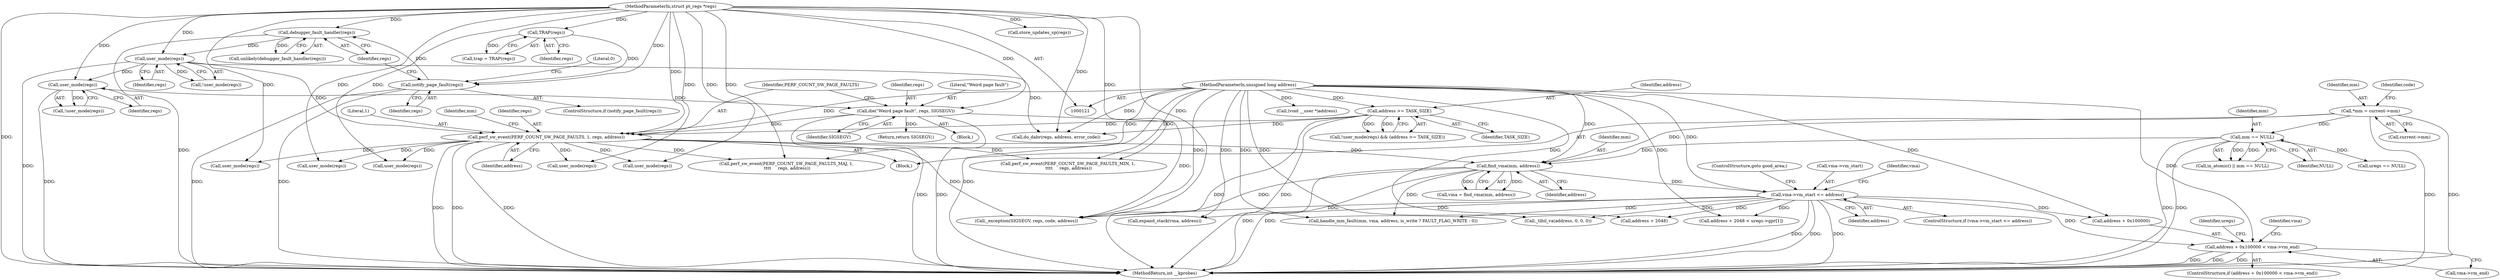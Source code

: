 digraph "0_linux_a8b0ca17b80e92faab46ee7179ba9e99ccb61233_20@pointer" {
"1000270" [label="(Call,address + 0x100000 < vma->vm_end)"];
"1000255" [label="(Call,vma->vm_start <= address)"];
"1000247" [label="(Call,find_vma(mm, address))"];
"1000128" [label="(Call,*mm = current->mm)"];
"1000202" [label="(Call,mm == NULL)"];
"1000216" [label="(Call,perf_sw_event(PERF_COUNT_SW_PAGE_FAULTS, 1, regs, address))"];
"1000181" [label="(Call,user_mode(regs))"];
"1000174" [label="(Call,debugger_fault_handler(regs))"];
"1000168" [label="(Call,notify_page_fault(regs))"];
"1000146" [label="(Call,TRAP(regs))"];
"1000122" [label="(MethodParameterIn,struct pt_regs *regs)"];
"1000212" [label="(Call,die(\"Weird page fault\", regs, SIGSEGV))"];
"1000208" [label="(Call,user_mode(regs))"];
"1000183" [label="(Call,address >= TASK_SIZE)"];
"1000123" [label="(MethodParameterIn,unsigned long address)"];
"1000128" [label="(Call,*mm = current->mm)"];
"1000458" [label="(Call,perf_sw_event(PERF_COUNT_SW_PAGE_FAULTS_MIN, 1,\n \t\t\t\t     regs, address))"];
"1000218" [label="(Literal,1)"];
"1000146" [label="(Call,TRAP(regs))"];
"1000232" [label="(Call,user_mode(regs))"];
"1000175" [label="(Identifier,regs)"];
"1000226" [label="(Identifier,mm)"];
"1000287" [label="(Call,uregs == NULL)"];
"1000280" [label="(Identifier,uregs)"];
"1000399" [label="(Call,handle_mm_fault(mm, vma, address, is_write ? FAULT_FLAG_WRITE : 0))"];
"1000260" [label="(ControlStructure,goto good_area;)"];
"1000217" [label="(Identifier,PERF_COUNT_SW_PAGE_FAULTS)"];
"1000181" [label="(Call,user_mode(regs))"];
"1000193" [label="(Call,do_dabr(regs, address, error_code))"];
"1000136" [label="(Identifier,code)"];
"1000256" [label="(Call,vma->vm_start)"];
"1000245" [label="(Call,vma = find_vma(mm, address))"];
"1000171" [label="(Literal,0)"];
"1000203" [label="(Identifier,mm)"];
"1000213" [label="(Literal,\"Weird page fault\")"];
"1000207" [label="(Call,!user_mode(regs))"];
"1000434" [label="(Call,perf_sw_event(PERF_COUNT_SW_PAGE_FAULTS_MAJ, 1,\n \t\t\t\t     regs, address))"];
"1000255" [label="(Call,vma->vm_start <= address)"];
"1000270" [label="(Call,address + 0x100000 < vma->vm_end)"];
"1000328" [label="(Call,_tlbil_va(address, 0, 0, 0))"];
"1000202" [label="(Call,mm == NULL)"];
"1000520" [label="(Call,user_mode(regs))"];
"1000173" [label="(Call,unlikely(debugger_fault_handler(regs)))"];
"1000123" [label="(MethodParameterIn,unsigned long address)"];
"1000122" [label="(MethodParameterIn,struct pt_regs *regs)"];
"1000294" [label="(Call,address + 2048)"];
"1000209" [label="(Identifier,regs)"];
"1000481" [label="(Call,_exception(SIGSEGV, regs, code, address))"];
"1000182" [label="(Identifier,regs)"];
"1000200" [label="(Call,in_atomic() || mm == NULL)"];
"1000265" [label="(Identifier,vma)"];
"1000554" [label="(MethodReturn,int __kprobes)"];
"1000312" [label="(Identifier,vma)"];
"1000269" [label="(ControlStructure,if (address + 0x100000 < vma->vm_end))"];
"1000259" [label="(Identifier,address)"];
"1000496" [label="(Return,return SIGSEGV;)"];
"1000311" [label="(Call,expand_stack(vma, address))"];
"1000542" [label="(Call,(void __user *)address)"];
"1000212" [label="(Call,die(\"Weird page fault\", regs, SIGSEGV))"];
"1000129" [label="(Identifier,mm)"];
"1000506" [label="(Call,user_mode(regs))"];
"1000174" [label="(Call,debugger_fault_handler(regs))"];
"1000144" [label="(Call,trap = TRAP(regs))"];
"1000167" [label="(ControlStructure,if (notify_page_fault(regs)))"];
"1000307" [label="(Call,store_updates_sp(regs))"];
"1000293" [label="(Call,address + 2048 < uregs->gpr[1])"];
"1000130" [label="(Call,current->mm)"];
"1000220" [label="(Identifier,address)"];
"1000304" [label="(Call,user_mode(regs))"];
"1000147" [label="(Identifier,regs)"];
"1000248" [label="(Identifier,mm)"];
"1000478" [label="(Call,user_mode(regs))"];
"1000214" [label="(Identifier,regs)"];
"1000219" [label="(Identifier,regs)"];
"1000168" [label="(Call,notify_page_fault(regs))"];
"1000249" [label="(Identifier,address)"];
"1000205" [label="(Block,)"];
"1000247" [label="(Call,find_vma(mm, address))"];
"1000215" [label="(Identifier,SIGSEGV)"];
"1000180" [label="(Call,!user_mode(regs))"];
"1000125" [label="(Block,)"];
"1000271" [label="(Call,address + 0x100000)"];
"1000208" [label="(Call,user_mode(regs))"];
"1000179" [label="(Call,!user_mode(regs) && (address >= TASK_SIZE))"];
"1000185" [label="(Identifier,TASK_SIZE)"];
"1000183" [label="(Call,address >= TASK_SIZE)"];
"1000204" [label="(Identifier,NULL)"];
"1000169" [label="(Identifier,regs)"];
"1000254" [label="(ControlStructure,if (vma->vm_start <= address))"];
"1000274" [label="(Call,vma->vm_end)"];
"1000184" [label="(Identifier,address)"];
"1000216" [label="(Call,perf_sw_event(PERF_COUNT_SW_PAGE_FAULTS, 1, regs, address))"];
"1000270" -> "1000269"  [label="AST: "];
"1000270" -> "1000274"  [label="CFG: "];
"1000271" -> "1000270"  [label="AST: "];
"1000274" -> "1000270"  [label="AST: "];
"1000280" -> "1000270"  [label="CFG: "];
"1000312" -> "1000270"  [label="CFG: "];
"1000270" -> "1000554"  [label="DDG: "];
"1000270" -> "1000554"  [label="DDG: "];
"1000270" -> "1000554"  [label="DDG: "];
"1000255" -> "1000270"  [label="DDG: "];
"1000123" -> "1000270"  [label="DDG: "];
"1000255" -> "1000254"  [label="AST: "];
"1000255" -> "1000259"  [label="CFG: "];
"1000256" -> "1000255"  [label="AST: "];
"1000259" -> "1000255"  [label="AST: "];
"1000260" -> "1000255"  [label="CFG: "];
"1000265" -> "1000255"  [label="CFG: "];
"1000255" -> "1000554"  [label="DDG: "];
"1000255" -> "1000554"  [label="DDG: "];
"1000255" -> "1000554"  [label="DDG: "];
"1000247" -> "1000255"  [label="DDG: "];
"1000123" -> "1000255"  [label="DDG: "];
"1000255" -> "1000271"  [label="DDG: "];
"1000255" -> "1000293"  [label="DDG: "];
"1000255" -> "1000294"  [label="DDG: "];
"1000255" -> "1000311"  [label="DDG: "];
"1000255" -> "1000328"  [label="DDG: "];
"1000255" -> "1000399"  [label="DDG: "];
"1000255" -> "1000481"  [label="DDG: "];
"1000247" -> "1000245"  [label="AST: "];
"1000247" -> "1000249"  [label="CFG: "];
"1000248" -> "1000247"  [label="AST: "];
"1000249" -> "1000247"  [label="AST: "];
"1000245" -> "1000247"  [label="CFG: "];
"1000247" -> "1000554"  [label="DDG: "];
"1000247" -> "1000554"  [label="DDG: "];
"1000247" -> "1000245"  [label="DDG: "];
"1000247" -> "1000245"  [label="DDG: "];
"1000128" -> "1000247"  [label="DDG: "];
"1000202" -> "1000247"  [label="DDG: "];
"1000216" -> "1000247"  [label="DDG: "];
"1000123" -> "1000247"  [label="DDG: "];
"1000247" -> "1000399"  [label="DDG: "];
"1000247" -> "1000481"  [label="DDG: "];
"1000128" -> "1000125"  [label="AST: "];
"1000128" -> "1000130"  [label="CFG: "];
"1000129" -> "1000128"  [label="AST: "];
"1000130" -> "1000128"  [label="AST: "];
"1000136" -> "1000128"  [label="CFG: "];
"1000128" -> "1000554"  [label="DDG: "];
"1000128" -> "1000554"  [label="DDG: "];
"1000128" -> "1000202"  [label="DDG: "];
"1000202" -> "1000200"  [label="AST: "];
"1000202" -> "1000204"  [label="CFG: "];
"1000203" -> "1000202"  [label="AST: "];
"1000204" -> "1000202"  [label="AST: "];
"1000200" -> "1000202"  [label="CFG: "];
"1000202" -> "1000554"  [label="DDG: "];
"1000202" -> "1000554"  [label="DDG: "];
"1000202" -> "1000200"  [label="DDG: "];
"1000202" -> "1000200"  [label="DDG: "];
"1000202" -> "1000287"  [label="DDG: "];
"1000216" -> "1000125"  [label="AST: "];
"1000216" -> "1000220"  [label="CFG: "];
"1000217" -> "1000216"  [label="AST: "];
"1000218" -> "1000216"  [label="AST: "];
"1000219" -> "1000216"  [label="AST: "];
"1000220" -> "1000216"  [label="AST: "];
"1000226" -> "1000216"  [label="CFG: "];
"1000216" -> "1000554"  [label="DDG: "];
"1000216" -> "1000554"  [label="DDG: "];
"1000216" -> "1000554"  [label="DDG: "];
"1000181" -> "1000216"  [label="DDG: "];
"1000212" -> "1000216"  [label="DDG: "];
"1000122" -> "1000216"  [label="DDG: "];
"1000183" -> "1000216"  [label="DDG: "];
"1000123" -> "1000216"  [label="DDG: "];
"1000216" -> "1000232"  [label="DDG: "];
"1000216" -> "1000304"  [label="DDG: "];
"1000216" -> "1000434"  [label="DDG: "];
"1000216" -> "1000458"  [label="DDG: "];
"1000216" -> "1000478"  [label="DDG: "];
"1000216" -> "1000481"  [label="DDG: "];
"1000216" -> "1000506"  [label="DDG: "];
"1000216" -> "1000520"  [label="DDG: "];
"1000181" -> "1000180"  [label="AST: "];
"1000181" -> "1000182"  [label="CFG: "];
"1000182" -> "1000181"  [label="AST: "];
"1000180" -> "1000181"  [label="CFG: "];
"1000181" -> "1000554"  [label="DDG: "];
"1000181" -> "1000180"  [label="DDG: "];
"1000174" -> "1000181"  [label="DDG: "];
"1000122" -> "1000181"  [label="DDG: "];
"1000181" -> "1000193"  [label="DDG: "];
"1000181" -> "1000208"  [label="DDG: "];
"1000174" -> "1000173"  [label="AST: "];
"1000174" -> "1000175"  [label="CFG: "];
"1000175" -> "1000174"  [label="AST: "];
"1000173" -> "1000174"  [label="CFG: "];
"1000174" -> "1000554"  [label="DDG: "];
"1000174" -> "1000173"  [label="DDG: "];
"1000168" -> "1000174"  [label="DDG: "];
"1000122" -> "1000174"  [label="DDG: "];
"1000168" -> "1000167"  [label="AST: "];
"1000168" -> "1000169"  [label="CFG: "];
"1000169" -> "1000168"  [label="AST: "];
"1000171" -> "1000168"  [label="CFG: "];
"1000175" -> "1000168"  [label="CFG: "];
"1000168" -> "1000554"  [label="DDG: "];
"1000168" -> "1000554"  [label="DDG: "];
"1000146" -> "1000168"  [label="DDG: "];
"1000122" -> "1000168"  [label="DDG: "];
"1000146" -> "1000144"  [label="AST: "];
"1000146" -> "1000147"  [label="CFG: "];
"1000147" -> "1000146"  [label="AST: "];
"1000144" -> "1000146"  [label="CFG: "];
"1000146" -> "1000144"  [label="DDG: "];
"1000122" -> "1000146"  [label="DDG: "];
"1000122" -> "1000121"  [label="AST: "];
"1000122" -> "1000554"  [label="DDG: "];
"1000122" -> "1000193"  [label="DDG: "];
"1000122" -> "1000208"  [label="DDG: "];
"1000122" -> "1000212"  [label="DDG: "];
"1000122" -> "1000232"  [label="DDG: "];
"1000122" -> "1000304"  [label="DDG: "];
"1000122" -> "1000307"  [label="DDG: "];
"1000122" -> "1000434"  [label="DDG: "];
"1000122" -> "1000458"  [label="DDG: "];
"1000122" -> "1000478"  [label="DDG: "];
"1000122" -> "1000481"  [label="DDG: "];
"1000122" -> "1000506"  [label="DDG: "];
"1000122" -> "1000520"  [label="DDG: "];
"1000212" -> "1000205"  [label="AST: "];
"1000212" -> "1000215"  [label="CFG: "];
"1000213" -> "1000212"  [label="AST: "];
"1000214" -> "1000212"  [label="AST: "];
"1000215" -> "1000212"  [label="AST: "];
"1000217" -> "1000212"  [label="CFG: "];
"1000212" -> "1000554"  [label="DDG: "];
"1000212" -> "1000554"  [label="DDG: "];
"1000208" -> "1000212"  [label="DDG: "];
"1000212" -> "1000481"  [label="DDG: "];
"1000212" -> "1000496"  [label="DDG: "];
"1000208" -> "1000207"  [label="AST: "];
"1000208" -> "1000209"  [label="CFG: "];
"1000209" -> "1000208"  [label="AST: "];
"1000207" -> "1000208"  [label="CFG: "];
"1000208" -> "1000554"  [label="DDG: "];
"1000208" -> "1000207"  [label="DDG: "];
"1000183" -> "1000179"  [label="AST: "];
"1000183" -> "1000185"  [label="CFG: "];
"1000184" -> "1000183"  [label="AST: "];
"1000185" -> "1000183"  [label="AST: "];
"1000179" -> "1000183"  [label="CFG: "];
"1000183" -> "1000554"  [label="DDG: "];
"1000183" -> "1000554"  [label="DDG: "];
"1000183" -> "1000179"  [label="DDG: "];
"1000183" -> "1000179"  [label="DDG: "];
"1000123" -> "1000183"  [label="DDG: "];
"1000183" -> "1000193"  [label="DDG: "];
"1000123" -> "1000121"  [label="AST: "];
"1000123" -> "1000554"  [label="DDG: "];
"1000123" -> "1000193"  [label="DDG: "];
"1000123" -> "1000271"  [label="DDG: "];
"1000123" -> "1000293"  [label="DDG: "];
"1000123" -> "1000294"  [label="DDG: "];
"1000123" -> "1000311"  [label="DDG: "];
"1000123" -> "1000328"  [label="DDG: "];
"1000123" -> "1000399"  [label="DDG: "];
"1000123" -> "1000434"  [label="DDG: "];
"1000123" -> "1000458"  [label="DDG: "];
"1000123" -> "1000481"  [label="DDG: "];
"1000123" -> "1000542"  [label="DDG: "];
}
